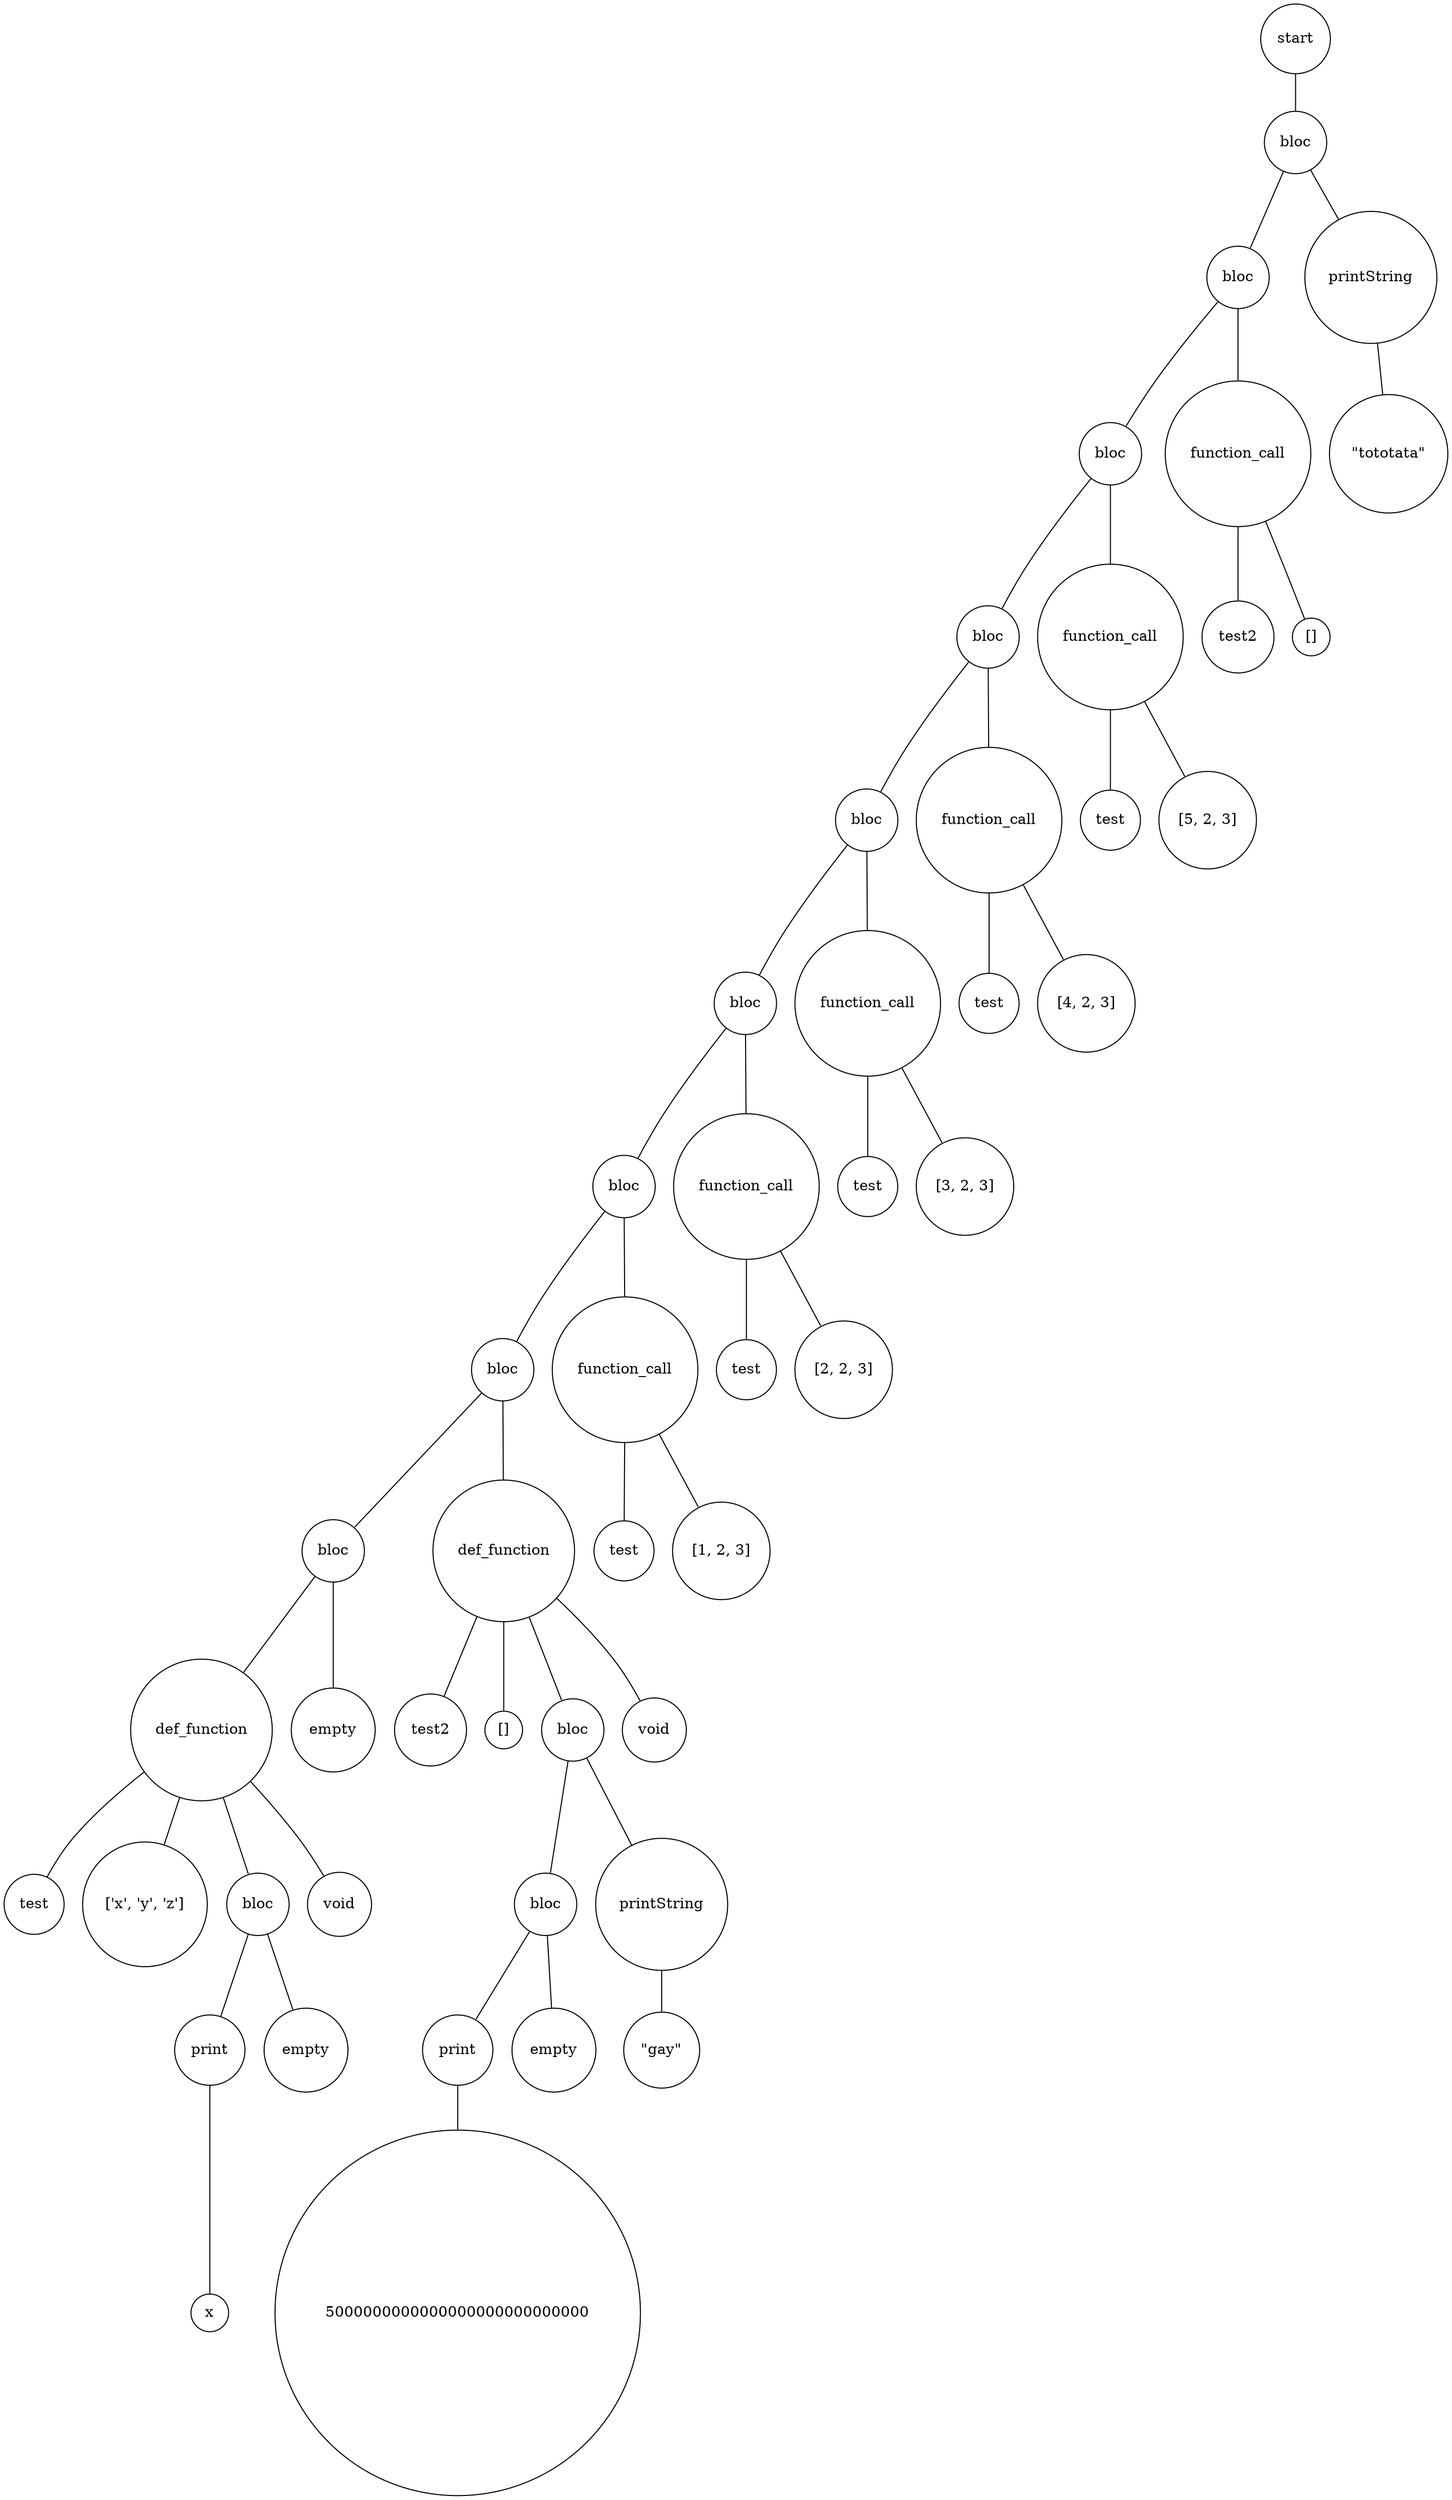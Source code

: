 digraph {
	node [shape=circle]
	"6fd0167f-a872-4cbd-af71-dd6b907d2b59" [label=start]
	"80175165-8266-46ea-a15c-5b9b89b6296c" [label=bloc]
	"f5884506-de90-4dce-be47-a2ea0dc9c074" [label=bloc]
	"86a04a61-a23f-4d15-b067-3269d106a44f" [label=bloc]
	"9d49aea1-bdc8-48a1-b2a1-c4011a5569c9" [label=bloc]
	"d94cd273-ffcf-404a-a0a1-54d8c6cebe91" [label=bloc]
	"51584552-504c-4c5f-9275-1b0c3e620e01" [label=bloc]
	"49a4a28c-7b3f-49e8-a185-76680a0c4f73" [label=bloc]
	"56c0fe5e-eb75-47a6-93fc-abca9345e4f9" [label=bloc]
	"a90784f4-ea2d-439b-a53f-7b78d50545bf" [label=bloc]
	"88091960-de1c-45f2-9734-0ef856b7f8cc" [label=def_function]
	"0c93a349-d849-4ab7-a054-b7b317e5d544" [label=test]
	"88091960-de1c-45f2-9734-0ef856b7f8cc" -> "0c93a349-d849-4ab7-a054-b7b317e5d544" [arrowsize=0]
	"599fe8b6-8cc2-4ebd-90db-d361f414aec9" [label="['x', 'y', 'z']"]
	"88091960-de1c-45f2-9734-0ef856b7f8cc" -> "599fe8b6-8cc2-4ebd-90db-d361f414aec9" [arrowsize=0]
	"210c72e9-e53c-4120-8373-e966c5ab36a8" [label=bloc]
	"c43f6b74-cf55-4f4b-8b4b-7e25f0c623dd" [label=print]
	"4306a866-7403-4f8a-8e36-a4c7f4f95bcc" [label=x]
	"c43f6b74-cf55-4f4b-8b4b-7e25f0c623dd" -> "4306a866-7403-4f8a-8e36-a4c7f4f95bcc" [arrowsize=0]
	"210c72e9-e53c-4120-8373-e966c5ab36a8" -> "c43f6b74-cf55-4f4b-8b4b-7e25f0c623dd" [arrowsize=0]
	"b7a83f0f-3544-45cc-86e5-19aac4a9b449" [label=empty]
	"210c72e9-e53c-4120-8373-e966c5ab36a8" -> "b7a83f0f-3544-45cc-86e5-19aac4a9b449" [arrowsize=0]
	"88091960-de1c-45f2-9734-0ef856b7f8cc" -> "210c72e9-e53c-4120-8373-e966c5ab36a8" [arrowsize=0]
	"7cc1490f-9916-47e6-9e9c-c5b24dcf86da" [label=void]
	"88091960-de1c-45f2-9734-0ef856b7f8cc" -> "7cc1490f-9916-47e6-9e9c-c5b24dcf86da" [arrowsize=0]
	"a90784f4-ea2d-439b-a53f-7b78d50545bf" -> "88091960-de1c-45f2-9734-0ef856b7f8cc" [arrowsize=0]
	"472e0312-bfa4-45ba-8ccf-2a03033a4a31" [label=empty]
	"a90784f4-ea2d-439b-a53f-7b78d50545bf" -> "472e0312-bfa4-45ba-8ccf-2a03033a4a31" [arrowsize=0]
	"56c0fe5e-eb75-47a6-93fc-abca9345e4f9" -> "a90784f4-ea2d-439b-a53f-7b78d50545bf" [arrowsize=0]
	"c6092af2-4081-48cc-beba-a79917886072" [label=def_function]
	"b424a9d0-46cb-42d2-b6ab-e8335bd83bc7" [label=test2]
	"c6092af2-4081-48cc-beba-a79917886072" -> "b424a9d0-46cb-42d2-b6ab-e8335bd83bc7" [arrowsize=0]
	"c7cf19fa-e829-438f-b353-8398e362a4c5" [label="[]"]
	"c6092af2-4081-48cc-beba-a79917886072" -> "c7cf19fa-e829-438f-b353-8398e362a4c5" [arrowsize=0]
	"8aed0903-cd0c-4846-9614-15959816e261" [label=bloc]
	"719a530e-7d86-482d-9e5d-7dd8a1eb2d42" [label=bloc]
	"f879fd87-1640-4fda-aa47-eea0f3b18077" [label=print]
	"ac00ecc8-bb88-479a-90ee-d232d3e6caca" [label=5000000000000000000000000000]
	"f879fd87-1640-4fda-aa47-eea0f3b18077" -> "ac00ecc8-bb88-479a-90ee-d232d3e6caca" [arrowsize=0]
	"719a530e-7d86-482d-9e5d-7dd8a1eb2d42" -> "f879fd87-1640-4fda-aa47-eea0f3b18077" [arrowsize=0]
	"dbf26bba-c7df-4fe9-805a-210aee156964" [label=empty]
	"719a530e-7d86-482d-9e5d-7dd8a1eb2d42" -> "dbf26bba-c7df-4fe9-805a-210aee156964" [arrowsize=0]
	"8aed0903-cd0c-4846-9614-15959816e261" -> "719a530e-7d86-482d-9e5d-7dd8a1eb2d42" [arrowsize=0]
	"311d7e90-151f-43a9-90d1-55810ff11ded" [label=printString]
	"8e6b1ddf-fbfe-48dc-a59b-e7e11c6158ab" [label="\"gay\""]
	"311d7e90-151f-43a9-90d1-55810ff11ded" -> "8e6b1ddf-fbfe-48dc-a59b-e7e11c6158ab" [arrowsize=0]
	"8aed0903-cd0c-4846-9614-15959816e261" -> "311d7e90-151f-43a9-90d1-55810ff11ded" [arrowsize=0]
	"c6092af2-4081-48cc-beba-a79917886072" -> "8aed0903-cd0c-4846-9614-15959816e261" [arrowsize=0]
	"ad3a00a5-b3f9-434e-877d-6ec829eeb53f" [label=void]
	"c6092af2-4081-48cc-beba-a79917886072" -> "ad3a00a5-b3f9-434e-877d-6ec829eeb53f" [arrowsize=0]
	"56c0fe5e-eb75-47a6-93fc-abca9345e4f9" -> "c6092af2-4081-48cc-beba-a79917886072" [arrowsize=0]
	"49a4a28c-7b3f-49e8-a185-76680a0c4f73" -> "56c0fe5e-eb75-47a6-93fc-abca9345e4f9" [arrowsize=0]
	"06938308-62fc-4d03-8bc0-2256b3d705dc" [label=function_call]
	"8c91b527-5528-467d-97da-5191d089b85c" [label=test]
	"06938308-62fc-4d03-8bc0-2256b3d705dc" -> "8c91b527-5528-467d-97da-5191d089b85c" [arrowsize=0]
	"16f7c986-9d41-4e37-a76a-cc2fca3d85e3" [label="[1, 2, 3]"]
	"06938308-62fc-4d03-8bc0-2256b3d705dc" -> "16f7c986-9d41-4e37-a76a-cc2fca3d85e3" [arrowsize=0]
	"49a4a28c-7b3f-49e8-a185-76680a0c4f73" -> "06938308-62fc-4d03-8bc0-2256b3d705dc" [arrowsize=0]
	"51584552-504c-4c5f-9275-1b0c3e620e01" -> "49a4a28c-7b3f-49e8-a185-76680a0c4f73" [arrowsize=0]
	"9ae7efd6-fc24-4475-9a45-c6755652ebc6" [label=function_call]
	"359fa9b7-4b76-4044-8648-560c6d722401" [label=test]
	"9ae7efd6-fc24-4475-9a45-c6755652ebc6" -> "359fa9b7-4b76-4044-8648-560c6d722401" [arrowsize=0]
	"eb74660c-4d00-45ff-aad2-127aca075240" [label="[2, 2, 3]"]
	"9ae7efd6-fc24-4475-9a45-c6755652ebc6" -> "eb74660c-4d00-45ff-aad2-127aca075240" [arrowsize=0]
	"51584552-504c-4c5f-9275-1b0c3e620e01" -> "9ae7efd6-fc24-4475-9a45-c6755652ebc6" [arrowsize=0]
	"d94cd273-ffcf-404a-a0a1-54d8c6cebe91" -> "51584552-504c-4c5f-9275-1b0c3e620e01" [arrowsize=0]
	"cfcb9107-4e58-4163-aec2-9733778fe309" [label=function_call]
	"356633bf-8b31-46d0-8d59-3db48dec77f5" [label=test]
	"cfcb9107-4e58-4163-aec2-9733778fe309" -> "356633bf-8b31-46d0-8d59-3db48dec77f5" [arrowsize=0]
	"761ba8ab-d28f-43e9-b5e7-ae6574a4ae70" [label="[3, 2, 3]"]
	"cfcb9107-4e58-4163-aec2-9733778fe309" -> "761ba8ab-d28f-43e9-b5e7-ae6574a4ae70" [arrowsize=0]
	"d94cd273-ffcf-404a-a0a1-54d8c6cebe91" -> "cfcb9107-4e58-4163-aec2-9733778fe309" [arrowsize=0]
	"9d49aea1-bdc8-48a1-b2a1-c4011a5569c9" -> "d94cd273-ffcf-404a-a0a1-54d8c6cebe91" [arrowsize=0]
	"9852d194-2d18-4e07-9268-35c297c5dafe" [label=function_call]
	"290e6a93-0a72-4b52-b062-a93b0a5a6212" [label=test]
	"9852d194-2d18-4e07-9268-35c297c5dafe" -> "290e6a93-0a72-4b52-b062-a93b0a5a6212" [arrowsize=0]
	"9c901b57-a4c8-419f-9d76-34b41da0ea00" [label="[4, 2, 3]"]
	"9852d194-2d18-4e07-9268-35c297c5dafe" -> "9c901b57-a4c8-419f-9d76-34b41da0ea00" [arrowsize=0]
	"9d49aea1-bdc8-48a1-b2a1-c4011a5569c9" -> "9852d194-2d18-4e07-9268-35c297c5dafe" [arrowsize=0]
	"86a04a61-a23f-4d15-b067-3269d106a44f" -> "9d49aea1-bdc8-48a1-b2a1-c4011a5569c9" [arrowsize=0]
	"b8b9d0b3-73ef-4d33-9028-368f851151f0" [label=function_call]
	"e3b9894d-1366-4e44-90c0-76abd729d7b4" [label=test]
	"b8b9d0b3-73ef-4d33-9028-368f851151f0" -> "e3b9894d-1366-4e44-90c0-76abd729d7b4" [arrowsize=0]
	"775f8dbb-03e2-4443-8230-7c11dee9ce96" [label="[5, 2, 3]"]
	"b8b9d0b3-73ef-4d33-9028-368f851151f0" -> "775f8dbb-03e2-4443-8230-7c11dee9ce96" [arrowsize=0]
	"86a04a61-a23f-4d15-b067-3269d106a44f" -> "b8b9d0b3-73ef-4d33-9028-368f851151f0" [arrowsize=0]
	"f5884506-de90-4dce-be47-a2ea0dc9c074" -> "86a04a61-a23f-4d15-b067-3269d106a44f" [arrowsize=0]
	"ffcf3bca-faf0-4846-9eb1-206b5b7279ec" [label=function_call]
	"dfb0141d-c99e-48a6-a809-9cb2f186665c" [label=test2]
	"ffcf3bca-faf0-4846-9eb1-206b5b7279ec" -> "dfb0141d-c99e-48a6-a809-9cb2f186665c" [arrowsize=0]
	"674afda2-f59b-4e4e-87ed-56da2a5e1578" [label="[]"]
	"ffcf3bca-faf0-4846-9eb1-206b5b7279ec" -> "674afda2-f59b-4e4e-87ed-56da2a5e1578" [arrowsize=0]
	"f5884506-de90-4dce-be47-a2ea0dc9c074" -> "ffcf3bca-faf0-4846-9eb1-206b5b7279ec" [arrowsize=0]
	"80175165-8266-46ea-a15c-5b9b89b6296c" -> "f5884506-de90-4dce-be47-a2ea0dc9c074" [arrowsize=0]
	"5d82bd37-11f2-4093-8806-016cee69f597" [label=printString]
	"ced89d33-cc9f-4c73-b5cd-8715bd40084a" [label="\"tototata\""]
	"5d82bd37-11f2-4093-8806-016cee69f597" -> "ced89d33-cc9f-4c73-b5cd-8715bd40084a" [arrowsize=0]
	"80175165-8266-46ea-a15c-5b9b89b6296c" -> "5d82bd37-11f2-4093-8806-016cee69f597" [arrowsize=0]
	"6fd0167f-a872-4cbd-af71-dd6b907d2b59" -> "80175165-8266-46ea-a15c-5b9b89b6296c" [arrowsize=0]
}
